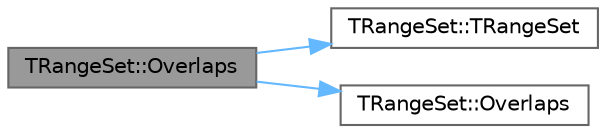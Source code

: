 digraph "TRangeSet::Overlaps"
{
 // INTERACTIVE_SVG=YES
 // LATEX_PDF_SIZE
  bgcolor="transparent";
  edge [fontname=Helvetica,fontsize=10,labelfontname=Helvetica,labelfontsize=10];
  node [fontname=Helvetica,fontsize=10,shape=box,height=0.2,width=0.4];
  rankdir="LR";
  Node1 [id="Node000001",label="TRangeSet::Overlaps",height=0.2,width=0.4,color="gray40", fillcolor="grey60", style="filled", fontcolor="black",tooltip="Checks whether this range set overlaps with another."];
  Node1 -> Node2 [id="edge1_Node000001_Node000002",color="steelblue1",style="solid",tooltip=" "];
  Node2 [id="Node000002",label="TRangeSet::TRangeSet",height=0.2,width=0.4,color="grey40", fillcolor="white", style="filled",URL="$df/df2/classTRangeSet.html#aaca64bb9989acdd4de99ef6961dd3aae",tooltip="Default constructor."];
  Node1 -> Node3 [id="edge2_Node000001_Node000003",color="steelblue1",style="solid",tooltip=" "];
  Node3 [id="Node000003",label="TRangeSet::Overlaps",height=0.2,width=0.4,color="grey40", fillcolor="white", style="filled",URL="$df/df2/classTRangeSet.html#a57b961485966ad12bb34eb1d45880ac6",tooltip="Checks whether this range set overlaps with the specified range."];
}
